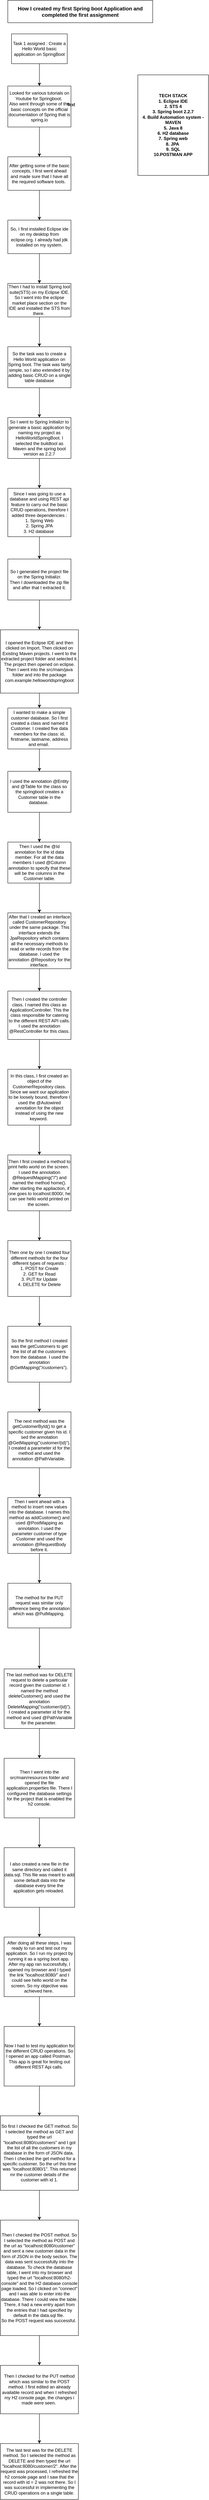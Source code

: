 <mxfile version="13.1.0" type="device"><diagram id="kQ8bYxaUcUHvSVCXFft5" name="Page-1"><mxGraphModel dx="1038" dy="580" grid="1" gridSize="10" guides="1" tooltips="1" connect="1" arrows="1" fold="1" page="1" pageScale="1" pageWidth="850" pageHeight="1100" math="0" shadow="0"><root><mxCell id="0"/><mxCell id="1" parent="0"/><mxCell id="MxLUNQgA8SJEUpt5wg2R-3" value="" style="edgeStyle=orthogonalEdgeStyle;rounded=0;orthogonalLoop=1;jettySize=auto;html=1;" edge="1" parent="1" source="MxLUNQgA8SJEUpt5wg2R-1" target="MxLUNQgA8SJEUpt5wg2R-2"><mxGeometry relative="1" as="geometry"/></mxCell><mxCell id="MxLUNQgA8SJEUpt5wg2R-1" value="Task 1 assigned : Create a Hello World basic application on SpringBoot" style="rounded=0;whiteSpace=wrap;html=1;" vertex="1" parent="1"><mxGeometry x="260" y="100" width="150" height="80" as="geometry"/></mxCell><mxCell id="MxLUNQgA8SJEUpt5wg2R-6" value="" style="edgeStyle=orthogonalEdgeStyle;rounded=0;orthogonalLoop=1;jettySize=auto;html=1;" edge="1" parent="1" source="MxLUNQgA8SJEUpt5wg2R-2" target="MxLUNQgA8SJEUpt5wg2R-5"><mxGeometry relative="1" as="geometry"/></mxCell><mxCell id="MxLUNQgA8SJEUpt5wg2R-2" value="Looked for various tutorials on Youtube for Springboot.&amp;nbsp;&lt;br&gt;Also went through some of the basic concepts on the official documentation of Spring that is spring.io" style="rounded=0;whiteSpace=wrap;html=1;" vertex="1" parent="1"><mxGeometry x="250" y="240" width="170" height="110" as="geometry"/></mxCell><mxCell id="MxLUNQgA8SJEUpt5wg2R-8" value="" style="edgeStyle=orthogonalEdgeStyle;rounded=0;orthogonalLoop=1;jettySize=auto;html=1;" edge="1" parent="1" source="MxLUNQgA8SJEUpt5wg2R-5" target="MxLUNQgA8SJEUpt5wg2R-7"><mxGeometry relative="1" as="geometry"/></mxCell><mxCell id="MxLUNQgA8SJEUpt5wg2R-5" value="After getting some of the basic concepts, I first went ahead and made sure that I have all the required software tools.&amp;nbsp;" style="rounded=0;whiteSpace=wrap;html=1;" vertex="1" parent="1"><mxGeometry x="250" y="430" width="170" height="90" as="geometry"/></mxCell><mxCell id="MxLUNQgA8SJEUpt5wg2R-10" value="" style="edgeStyle=orthogonalEdgeStyle;rounded=0;orthogonalLoop=1;jettySize=auto;html=1;" edge="1" parent="1" source="MxLUNQgA8SJEUpt5wg2R-7" target="MxLUNQgA8SJEUpt5wg2R-9"><mxGeometry relative="1" as="geometry"/></mxCell><mxCell id="MxLUNQgA8SJEUpt5wg2R-7" value="So, I first installed Eclipse ide on my desktop from eclipse.org. I already had jdk installed on my system." style="rounded=0;whiteSpace=wrap;html=1;" vertex="1" parent="1"><mxGeometry x="250" y="600" width="170" height="90" as="geometry"/></mxCell><mxCell id="MxLUNQgA8SJEUpt5wg2R-12" value="" style="edgeStyle=orthogonalEdgeStyle;rounded=0;orthogonalLoop=1;jettySize=auto;html=1;" edge="1" parent="1" source="MxLUNQgA8SJEUpt5wg2R-9" target="MxLUNQgA8SJEUpt5wg2R-11"><mxGeometry relative="1" as="geometry"/></mxCell><mxCell id="MxLUNQgA8SJEUpt5wg2R-9" value="Then I had to install Spring tool suite(STS) on my Eclipse IDE.&lt;br&gt;So I went into the eclipse market place section on the IDE and installed the STS from there.&amp;nbsp;" style="rounded=0;whiteSpace=wrap;html=1;" vertex="1" parent="1"><mxGeometry x="250" y="770" width="170" height="90" as="geometry"/></mxCell><mxCell id="MxLUNQgA8SJEUpt5wg2R-14" value="" style="edgeStyle=orthogonalEdgeStyle;rounded=0;orthogonalLoop=1;jettySize=auto;html=1;" edge="1" parent="1" source="MxLUNQgA8SJEUpt5wg2R-11" target="MxLUNQgA8SJEUpt5wg2R-13"><mxGeometry relative="1" as="geometry"/></mxCell><mxCell id="MxLUNQgA8SJEUpt5wg2R-11" value="So the task was to create a Hello World application on Spring boot. The task was fairly simple, so I also extended it by adding basic CRUD on a single table database" style="rounded=0;whiteSpace=wrap;html=1;" vertex="1" parent="1"><mxGeometry x="250" y="940" width="170" height="110" as="geometry"/></mxCell><mxCell id="MxLUNQgA8SJEUpt5wg2R-16" value="" style="edgeStyle=orthogonalEdgeStyle;rounded=0;orthogonalLoop=1;jettySize=auto;html=1;" edge="1" parent="1" source="MxLUNQgA8SJEUpt5wg2R-13" target="MxLUNQgA8SJEUpt5wg2R-15"><mxGeometry relative="1" as="geometry"/></mxCell><mxCell id="MxLUNQgA8SJEUpt5wg2R-13" value="So I went to Spring Initializr to generate a basic application by naming my project as HelloWorldSpringBoot. I selected the buildtool as Maven and the spring boot version as 2.2.7" style="rounded=0;whiteSpace=wrap;html=1;" vertex="1" parent="1"><mxGeometry x="250" y="1130" width="170" height="110" as="geometry"/></mxCell><mxCell id="MxLUNQgA8SJEUpt5wg2R-18" value="" style="edgeStyle=orthogonalEdgeStyle;rounded=0;orthogonalLoop=1;jettySize=auto;html=1;" edge="1" parent="1" source="MxLUNQgA8SJEUpt5wg2R-15" target="MxLUNQgA8SJEUpt5wg2R-17"><mxGeometry relative="1" as="geometry"/></mxCell><mxCell id="MxLUNQgA8SJEUpt5wg2R-15" value="Since I was going to use a database and using REST api feature to carry out the basic CRUD operations, therefore I added three dependencies :&lt;br&gt;1. Spring Web&lt;br&gt;2. Spring JPA&lt;br&gt;3. H2 database&amp;nbsp;" style="rounded=0;whiteSpace=wrap;html=1;" vertex="1" parent="1"><mxGeometry x="250" y="1320" width="170" height="130" as="geometry"/></mxCell><mxCell id="MxLUNQgA8SJEUpt5wg2R-20" value="" style="edgeStyle=orthogonalEdgeStyle;rounded=0;orthogonalLoop=1;jettySize=auto;html=1;" edge="1" parent="1" source="MxLUNQgA8SJEUpt5wg2R-17" target="MxLUNQgA8SJEUpt5wg2R-19"><mxGeometry relative="1" as="geometry"/></mxCell><mxCell id="MxLUNQgA8SJEUpt5wg2R-17" value="So I generated the project file on the Spring Initializr.&lt;br&gt;Then I downloaded the zip file and after that I extracted it." style="rounded=0;whiteSpace=wrap;html=1;" vertex="1" parent="1"><mxGeometry x="250" y="1510" width="170" height="110" as="geometry"/></mxCell><mxCell id="MxLUNQgA8SJEUpt5wg2R-22" value="" style="edgeStyle=orthogonalEdgeStyle;rounded=0;orthogonalLoop=1;jettySize=auto;html=1;" edge="1" parent="1" source="MxLUNQgA8SJEUpt5wg2R-19" target="MxLUNQgA8SJEUpt5wg2R-21"><mxGeometry relative="1" as="geometry"/></mxCell><mxCell id="MxLUNQgA8SJEUpt5wg2R-19" value="I opened the Eclipse IDE and then clicked on Import. Then clicked on Existing Maven projects. I went to the extracted project folder and selected it. The project then opened on eclipse. Then I went into the src/main/java folder and into the package com.example.helloworldspringboot" style="rounded=0;whiteSpace=wrap;html=1;" vertex="1" parent="1"><mxGeometry x="230" y="1700" width="210" height="170" as="geometry"/></mxCell><mxCell id="MxLUNQgA8SJEUpt5wg2R-24" value="" style="edgeStyle=orthogonalEdgeStyle;rounded=0;orthogonalLoop=1;jettySize=auto;html=1;" edge="1" parent="1" source="MxLUNQgA8SJEUpt5wg2R-21" target="MxLUNQgA8SJEUpt5wg2R-23"><mxGeometry relative="1" as="geometry"/></mxCell><mxCell id="MxLUNQgA8SJEUpt5wg2R-21" value="I wanted to make a simple customer database. So I first created a class and named it Customer. I created five data members for the class: id, firstname, lastname, address and email.&amp;nbsp;" style="rounded=0;whiteSpace=wrap;html=1;" vertex="1" parent="1"><mxGeometry x="250" y="1910" width="170" height="110" as="geometry"/></mxCell><mxCell id="MxLUNQgA8SJEUpt5wg2R-26" value="" style="edgeStyle=orthogonalEdgeStyle;rounded=0;orthogonalLoop=1;jettySize=auto;html=1;" edge="1" parent="1" source="MxLUNQgA8SJEUpt5wg2R-23" target="MxLUNQgA8SJEUpt5wg2R-25"><mxGeometry relative="1" as="geometry"/></mxCell><mxCell id="MxLUNQgA8SJEUpt5wg2R-23" value="I used the annotation @Entity and @Table for the class so the springboot creates a Customer table in the database.&amp;nbsp;&lt;br&gt;" style="rounded=0;whiteSpace=wrap;html=1;" vertex="1" parent="1"><mxGeometry x="250" y="2080" width="170" height="110" as="geometry"/></mxCell><mxCell id="MxLUNQgA8SJEUpt5wg2R-28" value="" style="edgeStyle=orthogonalEdgeStyle;rounded=0;orthogonalLoop=1;jettySize=auto;html=1;" edge="1" parent="1" source="MxLUNQgA8SJEUpt5wg2R-25" target="MxLUNQgA8SJEUpt5wg2R-27"><mxGeometry relative="1" as="geometry"/></mxCell><mxCell id="MxLUNQgA8SJEUpt5wg2R-25" value="&lt;span&gt;Then I used the @Id annotation for the id data member. For all the data members I used @Column annotation to specify that these will be the columns in the Customer table.&lt;/span&gt;" style="rounded=0;whiteSpace=wrap;html=1;" vertex="1" parent="1"><mxGeometry x="250" y="2270" width="170" height="110" as="geometry"/></mxCell><mxCell id="MxLUNQgA8SJEUpt5wg2R-30" value="" style="edgeStyle=orthogonalEdgeStyle;rounded=0;orthogonalLoop=1;jettySize=auto;html=1;" edge="1" parent="1" source="MxLUNQgA8SJEUpt5wg2R-27" target="MxLUNQgA8SJEUpt5wg2R-29"><mxGeometry relative="1" as="geometry"/></mxCell><mxCell id="MxLUNQgA8SJEUpt5wg2R-27" value="After that I created an interface called CustomerRepository under the same package. This interface extends the JpaRepository which contains all the necessary methods to read or write records from the database. I used the annotation @Repository for the interface." style="rounded=0;whiteSpace=wrap;html=1;" vertex="1" parent="1"><mxGeometry x="250" y="2460" width="170" height="150" as="geometry"/></mxCell><mxCell id="MxLUNQgA8SJEUpt5wg2R-32" value="" style="edgeStyle=orthogonalEdgeStyle;rounded=0;orthogonalLoop=1;jettySize=auto;html=1;" edge="1" parent="1" source="MxLUNQgA8SJEUpt5wg2R-29" target="MxLUNQgA8SJEUpt5wg2R-31"><mxGeometry relative="1" as="geometry"/></mxCell><mxCell id="MxLUNQgA8SJEUpt5wg2R-29" value="Then I created the controller class. I named this class as ApplicationController. This the class responsible for catering to the different REST API calls. I used the annotation @RestController for this class." style="rounded=0;whiteSpace=wrap;html=1;" vertex="1" parent="1"><mxGeometry x="250" y="2670" width="170" height="130" as="geometry"/></mxCell><mxCell id="MxLUNQgA8SJEUpt5wg2R-34" value="" style="edgeStyle=orthogonalEdgeStyle;rounded=0;orthogonalLoop=1;jettySize=auto;html=1;" edge="1" parent="1" source="MxLUNQgA8SJEUpt5wg2R-31" target="MxLUNQgA8SJEUpt5wg2R-33"><mxGeometry relative="1" as="geometry"/></mxCell><mxCell id="MxLUNQgA8SJEUpt5wg2R-31" value="In this class, I first created an object of the CustomerRepository class. Since we want our application to be loosely bound, therefore I used the @Autowired annotation for the object instead of using the new keyword.&amp;nbsp;" style="rounded=0;whiteSpace=wrap;html=1;" vertex="1" parent="1"><mxGeometry x="250" y="2880" width="170" height="150" as="geometry"/></mxCell><mxCell id="MxLUNQgA8SJEUpt5wg2R-36" value="" style="edgeStyle=orthogonalEdgeStyle;rounded=0;orthogonalLoop=1;jettySize=auto;html=1;" edge="1" parent="1" source="MxLUNQgA8SJEUpt5wg2R-33" target="MxLUNQgA8SJEUpt5wg2R-35"><mxGeometry relative="1" as="geometry"/></mxCell><mxCell id="MxLUNQgA8SJEUpt5wg2R-33" value="Then I first created a method to print hello world on the screen.&amp;nbsp;&lt;br&gt;I used the annotation @RequestMapping(&quot;/&quot;) and named the method home(). After starting the appliaction, if one goes to localhost:8000/, he can see hello world printed on the screen.&amp;nbsp;" style="rounded=0;whiteSpace=wrap;html=1;" vertex="1" parent="1"><mxGeometry x="250" y="3110" width="170" height="150" as="geometry"/></mxCell><mxCell id="MxLUNQgA8SJEUpt5wg2R-38" value="" style="edgeStyle=orthogonalEdgeStyle;rounded=0;orthogonalLoop=1;jettySize=auto;html=1;" edge="1" parent="1" source="MxLUNQgA8SJEUpt5wg2R-35" target="MxLUNQgA8SJEUpt5wg2R-37"><mxGeometry relative="1" as="geometry"/></mxCell><mxCell id="MxLUNQgA8SJEUpt5wg2R-35" value="Then one by one I created four different methods for the four different types of requests :&lt;br&gt;&lt;div&gt;&lt;span&gt;1. POST for Create&lt;/span&gt;&lt;/div&gt;&lt;div&gt;&lt;span&gt;2. GET for Read&lt;/span&gt;&lt;/div&gt;&lt;div&gt;&lt;span&gt;3. PUT for Update&lt;/span&gt;&lt;/div&gt;&lt;div&gt;&lt;span&gt;4. DELETE for Delete&lt;/span&gt;&lt;/div&gt;" style="rounded=0;whiteSpace=wrap;html=1;" vertex="1" parent="1"><mxGeometry x="250" y="3340" width="170" height="150" as="geometry"/></mxCell><mxCell id="MxLUNQgA8SJEUpt5wg2R-40" value="" style="edgeStyle=orthogonalEdgeStyle;rounded=0;orthogonalLoop=1;jettySize=auto;html=1;" edge="1" parent="1" source="MxLUNQgA8SJEUpt5wg2R-37" target="MxLUNQgA8SJEUpt5wg2R-39"><mxGeometry relative="1" as="geometry"/></mxCell><mxCell id="MxLUNQgA8SJEUpt5wg2R-37" value="So the first method I created was the getCustomers to get the list of all the customers from the database. I used the annotation @GetMapping(&quot;/customers&quot;).&amp;nbsp;" style="rounded=0;whiteSpace=wrap;html=1;" vertex="1" parent="1"><mxGeometry x="250" y="3570" width="170" height="150" as="geometry"/></mxCell><mxCell id="MxLUNQgA8SJEUpt5wg2R-42" value="" style="edgeStyle=orthogonalEdgeStyle;rounded=0;orthogonalLoop=1;jettySize=auto;html=1;" edge="1" parent="1" source="MxLUNQgA8SJEUpt5wg2R-39" target="MxLUNQgA8SJEUpt5wg2R-41"><mxGeometry relative="1" as="geometry"/></mxCell><mxCell id="MxLUNQgA8SJEUpt5wg2R-39" value="The next method was the getCustomerById() to get a specific customer given his id. I sed the annotation @GetMapping(&quot;customer/{id}&quot;).&lt;br&gt;I created a parameter id for the method and used the annotation @PathVariable.&amp;nbsp;" style="rounded=0;whiteSpace=wrap;html=1;" vertex="1" parent="1"><mxGeometry x="250" y="3800" width="170" height="150" as="geometry"/></mxCell><mxCell id="MxLUNQgA8SJEUpt5wg2R-44" value="" style="edgeStyle=orthogonalEdgeStyle;rounded=0;orthogonalLoop=1;jettySize=auto;html=1;" edge="1" parent="1" source="MxLUNQgA8SJEUpt5wg2R-41" target="MxLUNQgA8SJEUpt5wg2R-43"><mxGeometry relative="1" as="geometry"/></mxCell><mxCell id="MxLUNQgA8SJEUpt5wg2R-41" value="Then I went ahead with a method to insert new values into the database. I names this method as addCustomer() and used @PostMapping as annotation. I used the parameter customer of type Customer and used the annotation @RequestBody before it." style="rounded=0;whiteSpace=wrap;html=1;" vertex="1" parent="1"><mxGeometry x="250" y="4030" width="170" height="150" as="geometry"/></mxCell><mxCell id="MxLUNQgA8SJEUpt5wg2R-46" value="" style="edgeStyle=orthogonalEdgeStyle;rounded=0;orthogonalLoop=1;jettySize=auto;html=1;" edge="1" parent="1" source="MxLUNQgA8SJEUpt5wg2R-43" target="MxLUNQgA8SJEUpt5wg2R-45"><mxGeometry relative="1" as="geometry"/></mxCell><mxCell id="MxLUNQgA8SJEUpt5wg2R-43" value="The method for the PUT request was similar only difference being the annotation which was @PutMapping.&amp;nbsp;" style="rounded=0;whiteSpace=wrap;html=1;" vertex="1" parent="1"><mxGeometry x="250" y="4260" width="170" height="120" as="geometry"/></mxCell><mxCell id="MxLUNQgA8SJEUpt5wg2R-51" value="" style="edgeStyle=orthogonalEdgeStyle;rounded=0;orthogonalLoop=1;jettySize=auto;html=1;" edge="1" parent="1" source="MxLUNQgA8SJEUpt5wg2R-45" target="MxLUNQgA8SJEUpt5wg2R-50"><mxGeometry relative="1" as="geometry"/></mxCell><mxCell id="MxLUNQgA8SJEUpt5wg2R-45" value="The last method was for DELETE request to delete a particular record given the customer id. I named the method deleteCustomer() and used the annotation DeleteMapping(&quot;customer/{id}&quot;).&lt;br&gt;I created a parameter id for the method and used @PathVariable for the parameter.&amp;nbsp;" style="rounded=0;whiteSpace=wrap;html=1;" vertex="1" parent="1"><mxGeometry x="240" y="4490" width="190" height="160" as="geometry"/></mxCell><mxCell id="MxLUNQgA8SJEUpt5wg2R-53" value="" style="edgeStyle=orthogonalEdgeStyle;rounded=0;orthogonalLoop=1;jettySize=auto;html=1;" edge="1" parent="1" source="MxLUNQgA8SJEUpt5wg2R-50" target="MxLUNQgA8SJEUpt5wg2R-52"><mxGeometry relative="1" as="geometry"/></mxCell><mxCell id="MxLUNQgA8SJEUpt5wg2R-50" value="Then I went into the src/main/resources folder and opened the file application.properties file. There I configured the database settings for the project that is enabled the h2 console." style="rounded=0;whiteSpace=wrap;html=1;" vertex="1" parent="1"><mxGeometry x="240" y="4730" width="190" height="160" as="geometry"/></mxCell><mxCell id="MxLUNQgA8SJEUpt5wg2R-55" value="" style="edgeStyle=orthogonalEdgeStyle;rounded=0;orthogonalLoop=1;jettySize=auto;html=1;" edge="1" parent="1" source="MxLUNQgA8SJEUpt5wg2R-52" target="MxLUNQgA8SJEUpt5wg2R-54"><mxGeometry relative="1" as="geometry"/></mxCell><mxCell id="MxLUNQgA8SJEUpt5wg2R-52" value="I also created a new file in the same directory and called it data.sql. This file was meant to add some default data into the database every time the application gets reloaded.&amp;nbsp;" style="rounded=0;whiteSpace=wrap;html=1;" vertex="1" parent="1"><mxGeometry x="240" y="4970" width="190" height="160" as="geometry"/></mxCell><mxCell id="MxLUNQgA8SJEUpt5wg2R-57" value="" style="edgeStyle=orthogonalEdgeStyle;rounded=0;orthogonalLoop=1;jettySize=auto;html=1;" edge="1" parent="1" source="MxLUNQgA8SJEUpt5wg2R-54" target="MxLUNQgA8SJEUpt5wg2R-56"><mxGeometry relative="1" as="geometry"/></mxCell><mxCell id="MxLUNQgA8SJEUpt5wg2R-54" value="After doing all these steps, I was ready to run and test out my application. So I run my project by running it as a spring boot app.&amp;nbsp;&lt;br&gt;After my app ran successfully, I opened my browser and I typed the link &quot;localhost:8080/&quot; and I could see hello world on the screen. So my objective was achieved here.&amp;nbsp;" style="rounded=0;whiteSpace=wrap;html=1;" vertex="1" parent="1"><mxGeometry x="240" y="5210" width="190" height="160" as="geometry"/></mxCell><mxCell id="MxLUNQgA8SJEUpt5wg2R-59" value="" style="edgeStyle=orthogonalEdgeStyle;rounded=0;orthogonalLoop=1;jettySize=auto;html=1;" edge="1" parent="1" source="MxLUNQgA8SJEUpt5wg2R-56" target="MxLUNQgA8SJEUpt5wg2R-58"><mxGeometry relative="1" as="geometry"/></mxCell><mxCell id="MxLUNQgA8SJEUpt5wg2R-56" value="Now I had to test my application for the different CRUD operations. So I opened an app called Postman.&amp;nbsp;&lt;br&gt;This app is great for testing out different REST Api calls.&amp;nbsp;" style="rounded=0;whiteSpace=wrap;html=1;" vertex="1" parent="1"><mxGeometry x="240" y="5450" width="190" height="160" as="geometry"/></mxCell><mxCell id="MxLUNQgA8SJEUpt5wg2R-61" value="" style="edgeStyle=orthogonalEdgeStyle;rounded=0;orthogonalLoop=1;jettySize=auto;html=1;" edge="1" parent="1" source="MxLUNQgA8SJEUpt5wg2R-58" target="MxLUNQgA8SJEUpt5wg2R-60"><mxGeometry relative="1" as="geometry"/></mxCell><mxCell id="MxLUNQgA8SJEUpt5wg2R-58" value="So first I checked the GET method. So I selected the method as GET and typed the url &quot;localhost:8080/customers&quot; and I got the list of all the customers in my database in the form of JSON data.&amp;nbsp;&lt;br&gt;Then I checked the get method for a specific customer. So the url this time was &quot;localhost:8080/1&quot;. This returned mr the customer details of the customer with id 1." style="rounded=0;whiteSpace=wrap;html=1;" vertex="1" parent="1"><mxGeometry x="230" y="5690" width="210" height="200" as="geometry"/></mxCell><mxCell id="MxLUNQgA8SJEUpt5wg2R-63" value="" style="edgeStyle=orthogonalEdgeStyle;rounded=0;orthogonalLoop=1;jettySize=auto;html=1;" edge="1" parent="1" source="MxLUNQgA8SJEUpt5wg2R-60" target="MxLUNQgA8SJEUpt5wg2R-62"><mxGeometry relative="1" as="geometry"/></mxCell><mxCell id="MxLUNQgA8SJEUpt5wg2R-60" value="Then I checked the POST method. So I selected the method as POST and the url as &quot;localhost:8080/customer&quot; and sent a new customer data in the form of JSON in the body section. The data was sent successfully into the database. To check the database table, I went into my browser and typed the url &quot;localhost:8080/h2-console&quot; and the H2 database console page loaded. So I clicked on &quot;connect&quot; and I was able to enter into the database. There I could view the table. There, it had a new entry apart from the entries that I had specified by default in the data.sql file.&amp;nbsp;&lt;br&gt;So the POST request was successful.&amp;nbsp;" style="rounded=0;whiteSpace=wrap;html=1;" vertex="1" parent="1"><mxGeometry x="230" y="5970" width="210" height="310" as="geometry"/></mxCell><mxCell id="MxLUNQgA8SJEUpt5wg2R-65" value="" style="edgeStyle=orthogonalEdgeStyle;rounded=0;orthogonalLoop=1;jettySize=auto;html=1;" edge="1" parent="1" source="MxLUNQgA8SJEUpt5wg2R-62" target="MxLUNQgA8SJEUpt5wg2R-64"><mxGeometry relative="1" as="geometry"/></mxCell><mxCell id="MxLUNQgA8SJEUpt5wg2R-62" value="Then I checked for the PUT method which was similar to the POST method. I first edited an already available record and when I refreshed my H2 console page, the changes i made were seen.&amp;nbsp;" style="rounded=0;whiteSpace=wrap;html=1;" vertex="1" parent="1"><mxGeometry x="230" y="6360" width="210" height="130" as="geometry"/></mxCell><mxCell id="MxLUNQgA8SJEUpt5wg2R-64" value="The last test was for the DELETE method. So I selected the method as DELETE and then typed the url &quot;localhost:8080/customer/2&quot;. After the request was processed, I refreshed the h2 console page and I saw that the record with id = 2 was not there. So I was successful in implementing the CRUD operations on a single table." style="rounded=0;whiteSpace=wrap;html=1;" vertex="1" parent="1"><mxGeometry x="230" y="6570" width="210" height="150" as="geometry"/></mxCell><mxCell id="MxLUNQgA8SJEUpt5wg2R-66" value="&lt;b&gt;TECH STACK&lt;/b&gt;&lt;br&gt;&lt;b&gt;1. Eclipse IDE&lt;br&gt;2. STS 4&lt;br&gt;3. Spring boot 2.2.7&lt;br&gt;4. Build Automation system - MAVEN&lt;br&gt;5. Java 8&lt;br&gt;6. H2 database&lt;br&gt;7. Spring web&lt;br&gt;8. JPA&amp;nbsp;&lt;br&gt;9. SQL&lt;br&gt;10.POSTMAN APP&lt;/b&gt;" style="rounded=0;whiteSpace=wrap;html=1;" vertex="1" parent="1"><mxGeometry x="600" y="210" width="190" height="270" as="geometry"/></mxCell><mxCell id="MxLUNQgA8SJEUpt5wg2R-68" value="Text" style="text;html=1;strokeColor=none;fillColor=none;align=center;verticalAlign=middle;whiteSpace=wrap;rounded=0;" vertex="1" parent="1"><mxGeometry x="400" y="280" width="40" height="20" as="geometry"/></mxCell><mxCell id="MxLUNQgA8SJEUpt5wg2R-69" value="Text" style="text;html=1;strokeColor=none;fillColor=none;align=center;verticalAlign=middle;whiteSpace=wrap;rounded=0;" vertex="1" parent="1"><mxGeometry x="400" y="280" width="40" height="20" as="geometry"/></mxCell><mxCell id="MxLUNQgA8SJEUpt5wg2R-70" value="Text" style="text;html=1;strokeColor=none;fillColor=none;align=center;verticalAlign=middle;whiteSpace=wrap;rounded=0;" vertex="1" parent="1"><mxGeometry x="400" y="280" width="40" height="20" as="geometry"/></mxCell><mxCell id="MxLUNQgA8SJEUpt5wg2R-71" value="Text" style="text;html=1;strokeColor=none;fillColor=none;align=center;verticalAlign=middle;whiteSpace=wrap;rounded=0;" vertex="1" parent="1"><mxGeometry x="400" y="280" width="40" height="20" as="geometry"/></mxCell><mxCell id="MxLUNQgA8SJEUpt5wg2R-72" value="&lt;b&gt;&lt;font style=&quot;font-size: 14px&quot;&gt;How I created my first Spring boot Application and completed the first assignment&lt;/font&gt;&lt;/b&gt;" style="rounded=0;whiteSpace=wrap;html=1;" vertex="1" parent="1"><mxGeometry x="250" y="10" width="390" height="60" as="geometry"/></mxCell></root></mxGraphModel></diagram></mxfile>